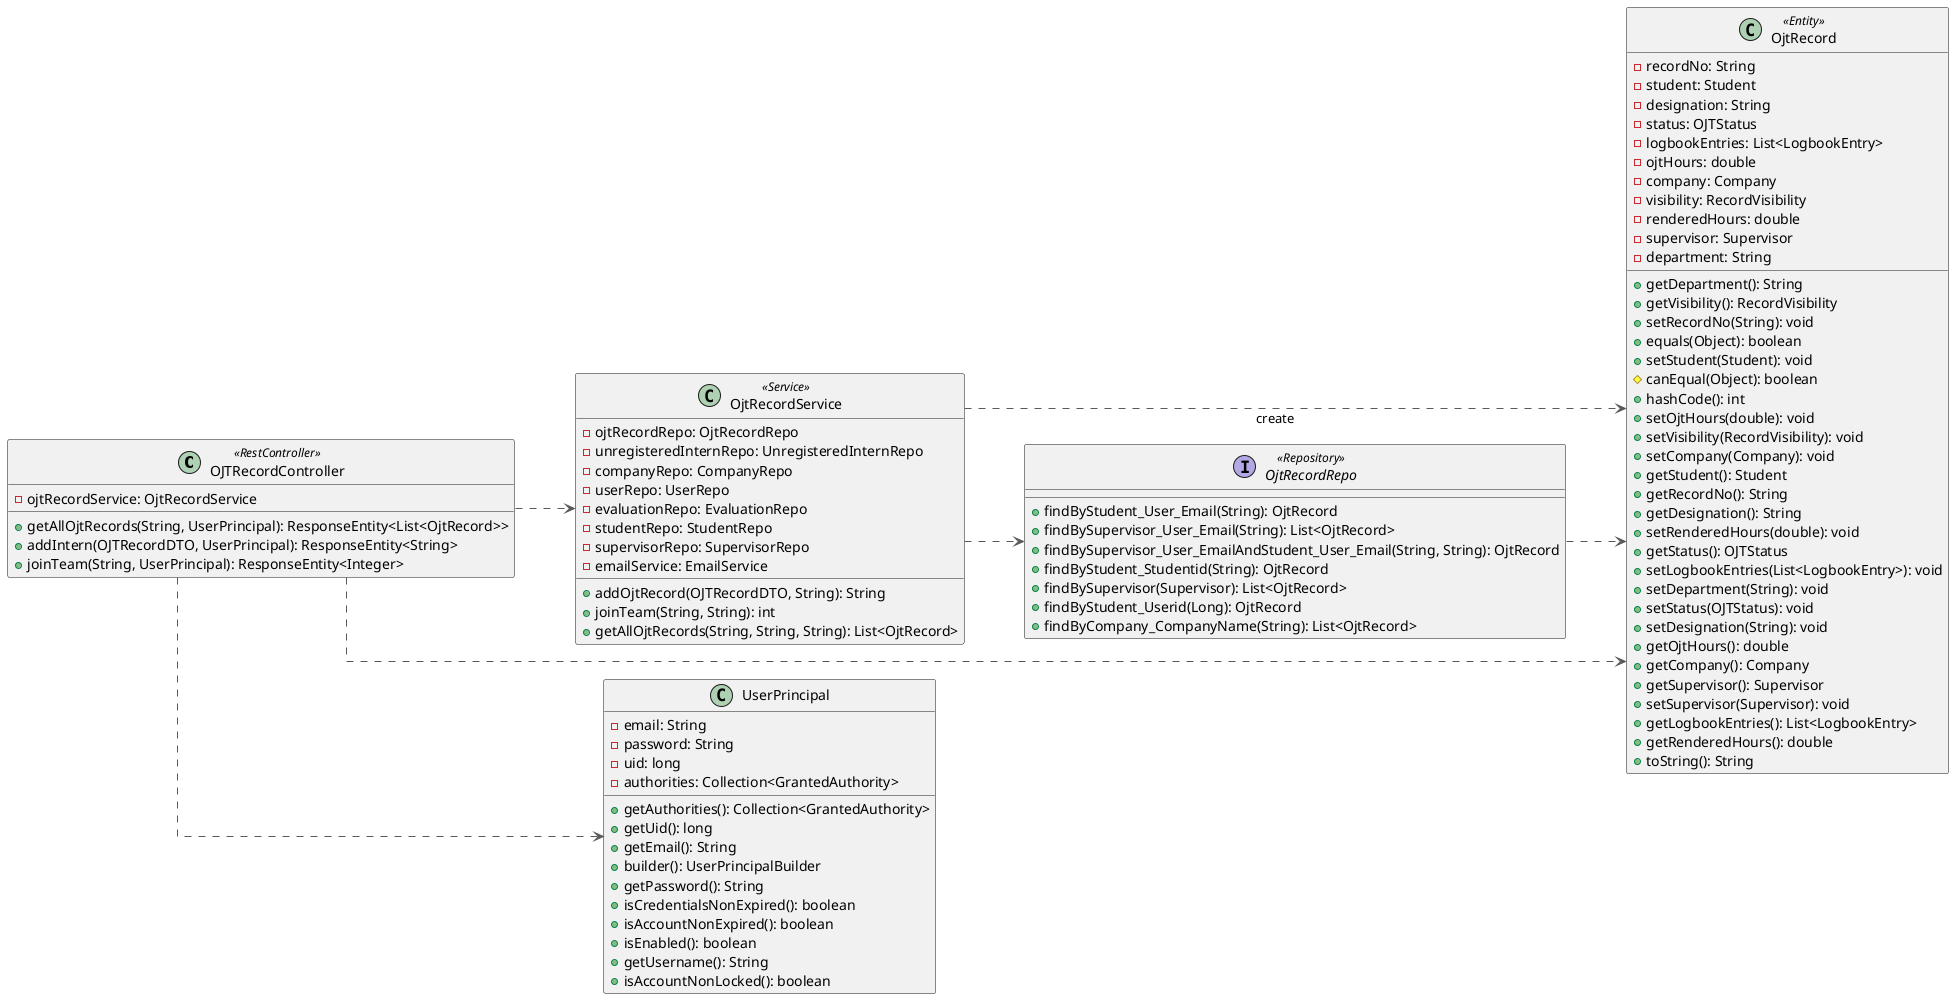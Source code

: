 @startuml
left to right direction
skinparam linetype ortho

class OJTRecordController << RestController >> {
  - ojtRecordService: OjtRecordService
  + getAllOjtRecords(String, UserPrincipal): ResponseEntity<List<OjtRecord>>
  + addIntern(OJTRecordDTO, UserPrincipal): ResponseEntity<String>
  + joinTeam(String, UserPrincipal): ResponseEntity<Integer>
}
class OjtRecord << Entity >> {
  - recordNo: String
  - student: Student
  - designation: String
  - status: OJTStatus
  - logbookEntries: List<LogbookEntry>
  - ojtHours: double
  - company: Company
  - visibility: RecordVisibility
  - renderedHours: double
  - supervisor: Supervisor
  - department: String
  + getDepartment(): String
  + getVisibility(): RecordVisibility
  + setRecordNo(String): void
  + equals(Object): boolean
  + setStudent(Student): void
  # canEqual(Object): boolean
  + hashCode(): int
  + setOjtHours(double): void
  + setVisibility(RecordVisibility): void
  + setCompany(Company): void
  + getStudent(): Student
  + getRecordNo(): String
  + getDesignation(): String
  + setRenderedHours(double): void
  + getStatus(): OJTStatus
  + setLogbookEntries(List<LogbookEntry>): void
  + setDepartment(String): void
  + setStatus(OJTStatus): void
  + setDesignation(String): void
  + getOjtHours(): double
  + getCompany(): Company
  + getSupervisor(): Supervisor
  + setSupervisor(Supervisor): void
  + getLogbookEntries(): List<LogbookEntry>
  + getRenderedHours(): double
  + toString(): String
}
interface OjtRecordRepo << Repository>> {
  + findByStudent_User_Email(String): OjtRecord
  + findBySupervisor_User_Email(String): List<OjtRecord>
  + findBySupervisor_User_EmailAndStudent_User_Email(String, String): OjtRecord
  + findByStudent_Studentid(String): OjtRecord
  + findBySupervisor(Supervisor): List<OjtRecord>
  + findByStudent_Userid(Long): OjtRecord
  + findByCompany_CompanyName(String): List<OjtRecord>
}
class OjtRecordService << Service >> {
  - ojtRecordRepo: OjtRecordRepo
  - unregisteredInternRepo: UnregisteredInternRepo
  - companyRepo: CompanyRepo
  - userRepo: UserRepo
  - evaluationRepo: EvaluationRepo
  - studentRepo: StudentRepo
  - supervisorRepo: SupervisorRepo
  - emailService: EmailService
  + addOjtRecord(OJTRecordDTO, String): String
  + joinTeam(String, String): int
  + getAllOjtRecords(String, String, String): List<OjtRecord>
}
class UserPrincipal {
  - email: String
  - password: String
  - uid: long
  - authorities: Collection<GrantedAuthority>
  + getAuthorities(): Collection<GrantedAuthority>
  + getUid(): long
  + getEmail(): String
  + builder(): UserPrincipalBuilder
  + getPassword(): String
  + isCredentialsNonExpired(): boolean
  + isAccountNonExpired(): boolean
  + isEnabled(): boolean
  + getUsername(): String
  + isAccountNonLocked(): boolean
}

OJTRecordController  -[#595959,dashed]->  OjtRecord
OJTRecordController  -[#595959,dashed]->  OjtRecordService
OJTRecordController  -[#595959,dashed]->  UserPrincipal
OjtRecordRepo        -[#595959,dashed]->  OjtRecord
OjtRecordService     -[#595959,dashed]->  OjtRecord           : "«create»"
OjtRecordService     -[#595959,dashed]->  OjtRecordRepo
@enduml